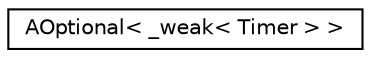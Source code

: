 digraph "Graphical Class Hierarchy"
{
 // LATEX_PDF_SIZE
  edge [fontname="Helvetica",fontsize="10",labelfontname="Helvetica",labelfontsize="10"];
  node [fontname="Helvetica",fontsize="10",shape=record];
  rankdir="LR";
  Node0 [label="AOptional\< _weak\< Timer \> \>",height=0.2,width=0.4,color="black", fillcolor="white", style="filled",URL="$classAOptional.html",tooltip=" "];
}
